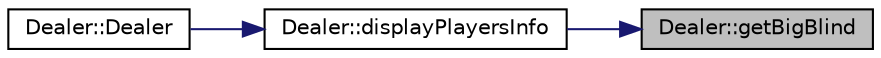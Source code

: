 digraph "Dealer::getBigBlind"
{
 // LATEX_PDF_SIZE
  edge [fontname="Helvetica",fontsize="10",labelfontname="Helvetica",labelfontsize="10"];
  node [fontname="Helvetica",fontsize="10",shape=record];
  rankdir="RL";
  Node1 [label="Dealer::getBigBlind",height=0.2,width=0.4,color="black", fillcolor="grey75", style="filled", fontcolor="black",tooltip=" "];
  Node1 -> Node2 [dir="back",color="midnightblue",fontsize="10",style="solid",fontname="Helvetica"];
  Node2 [label="Dealer::displayPlayersInfo",height=0.2,width=0.4,color="black", fillcolor="white", style="filled",URL="$class_dealer.html#a1bebb91ee3cd24a7d43c406bd5309507",tooltip=" "];
  Node2 -> Node3 [dir="back",color="midnightblue",fontsize="10",style="solid",fontname="Helvetica"];
  Node3 [label="Dealer::Dealer",height=0.2,width=0.4,color="black", fillcolor="white", style="filled",URL="$class_dealer.html#a6a28be2beee1c559e202fb5b84b069cc",tooltip=" "];
}
